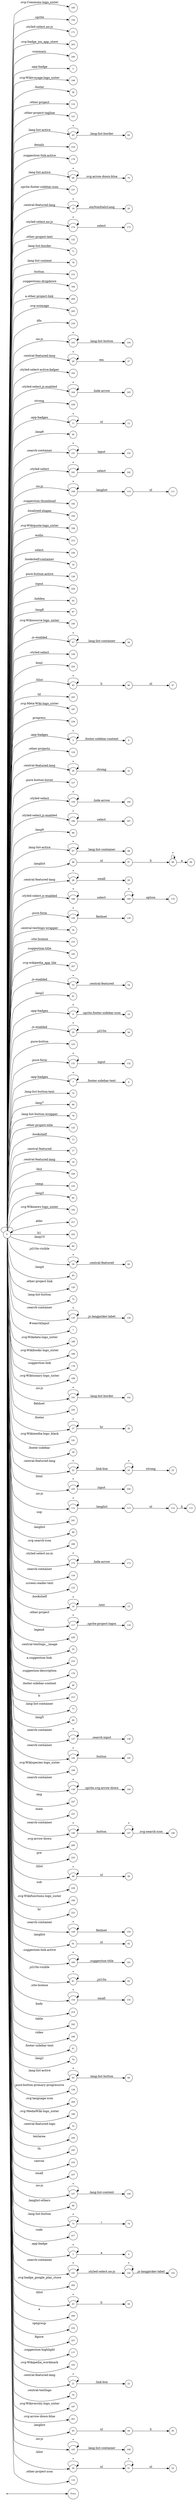 digraph NFA {
  rankdir=LR;
  node [shape=circle, fontsize=10];
  __start [shape=point, label=""];
  __start -> None;
  185 [label="185"];
  142 [label="142"];
  156 [label="156"];
  171 [label="171"];
  203 [label="203"];
  240 [label="240"];
  169 [label="169"];
  68 [label="68"];
  2 [label="2"];
  198 [label="198"];
  36 [label="36"];
  116 [label="116"];
  70 [label="70"];
  121 [label="121"];
  63 [label="63"];
  113 [label="113"];
  218 [label="218"];
  179 [label="179"];
  155 [label="155"];
  69 [label="69"];
  157 [label="157"];
  54 [label="54"];
  19 [label="19"];
  174 [label="174"];
  122 [label="122"];
  71 [label="71"];
  78 [label="78"];
  215 [label="215"];
  110 [label="110"];
  184 [label="184"];
  209 [label="209"];
  10 [label="10"];
  175 [label="175"];
  205 [label="205"];
  219 [label="219"];
  103 [label="103"];
  26 [label="26"];
  163 [label="163"];
  164 [label="164"];
  238 [label="238"];
  104 [label="104"];
  24 [label="24"];
  11 [label="11"];
  56 [label="56"];
  85 [label="85"];
  151 [label="151"];
  161 [label="161"];
  109 [label="109"];
  182 [label="182"];
  22 [label="22"];
  25 [label="25"];
  100 [label="100"];
  194 [label="194"];
  212 [label="212"];
  51 [label="51"];
  29 [label="29"];
  236 [label="236"];
  16 [label="16"];
  8 [label="8"];
  126 [label="126"];
  228 [label="228"];
  42 [label="42"];
  87 [label="87"];
  195 [label="195"];
  57 [label="57"];
  158 [label="158"];
  224 [label="224"];
  95 [label="95"];
  45 [label="45"];
  243 [label="243"];
  226 [label="226"];
  187 [label="187"];
  74 [label="74"];
  234 [label="234"];
  5 [label="5"];
  124 [label="124"];
  30 [label="30"];
  127 [label="127"];
  170 [label="170"];
  159 [label="159"];
  166 [label="166"];
  88 [label="88"];
  64 [label="64"];
  67 [label="67"];
  96 [label="96"];
  102 [label="102"];
  28 [label="28"];
  168 [label="168"];
  118 [label="118"];
  129 [label="129"];
  34 [label="34"];
  153 [label="153"];
  20 [label="20"];
  183 [label="183"];
  207 [label="207"];
  53 [label="53"];
  81 [label="81"];
  165 [label="165"];
  9 [label="9"];
  46 [label="46"];
  58 [label="58"];
  55 [label="55"];
  97 [label="97"];
  125 [label="125"];
  131 [label="131"];
  136 [label="136"];
  62 [label="62"];
  167 [label="167"];
  7 [label="7"];
  75 [label="75"];
  181 [label="181"];
  106 [label="106"];
  86 [label="86"];
  76 [label="76"];
  123 [label="123"];
  13 [label="13"];
  92 [label="92"];
  47 [label="47"];
  49 [label="49"];
  17 [label="17"];
  52 [label="52"];
  18 [label="18"];
  229 [label="229"];
  235 [label="235"];
  82 [label="82"];
  192 [label="192"];
  211 [label="211"];
  222 [label="222"];
  80 [label="80"];
  143 [label="143"];
  59 [label="59"];
  83 [label="83"];
  120 [label="120"];
  72 [label="72"];
  135 [label="135"];
  1 [label="1"];
  152 [label="152"];
  94 [label="94"];
  160 [label="160"];
  189 [label="189"];
  188 [label="188"];
  178 [label="178"];
  199 [label="199"];
  101 [label="101"];
  220 [label="220"];
  37 [label="37"];
  191 [label="191"];
  39 [label="39"];
  23 [label="23"];
  225 [label="225"];
  112 [label="112"];
  241 [label="241"];
  111 [label="111"];
  89 [label="89"];
  206 [label="206"];
  108 [label="108"];
  15 [label="15"];
  172 [label="172"];
  134 [label="134"];
  133 [label="133"];
  14 [label="14"];
  117 [label="117"];
  230 [label="230"];
  35 [label="35"];
  210 [label="210"];
  98 [label="98"];
  176 [label="176"];
  40 [label="40"];
  213 [label="213"];
  77 [label="77"];
  84 [label="84"];
  137 [label="137"];
  144 [label="144"];
  150 [label="150"];
  99 [label="99"];
  196 [label="196"];
  44 [label="44"];
  139 [label="139"];
  227 [label="227"];
  4 [label="4"];
  231 [label="231"];
  146 [label="146"];
  200 [label="200"];
  233 [label="233"];
  48 [label="48"];
  239 [label="239"];
  190 [label="190"];
  223 [label="223"];
  149 [label="149"];
  91 [label="91"];
  180 [label="180"];
  31 [label="31"];
  145 [label="145"];
  130 [label="130"];
  147 [label="147"];
  61 [label="61"];
  154 [label="154"];
  214 [label="214"];
  242 [label="242"];
  246 [label="246"];
  140 [label="140"];
  27 [label="27"];
  41 [label="41"];
  79 [label="79"];
  65 [label="65"];
  6 [label="6"];
  128 [label="128"];
  138 [label="138"];
  204 [label="204"];
  186 [label="186"];
  148 [label="148"];
  32 [label="32"];
  244 [label="244"];
  245 [label="245"];
  216 [label="216"];
  237 [label="237"];
  107 [label="107"];
  90 [label="90"];
  114 [label="114"];
  132 [label="132"];
  60 [label="60"];
  0 [label="0"];
  73 [label="73"];
  173 [label="173"];
  217 [label="217"];
  3 [label="3"];
  141 [label="141"];
  202 [label="202"];
  38 [label="38"];
  43 [label="43"];
  208 [label="208"];
  232 [label="232"];
  162 [label="162"];
  221 [label="221"];
  177 [label="177"];
  193 [label="193"];
  21 [label="21"];
  33 [label="33"];
  12 [label="12"];
  66 [label="66"];
  115 [label="115"];
  197 [label="197"];
  201 [label="201"];
  93 [label="93"];
  105 [label="105"];
  50 [label="50"];
  119 [label="119"];
  { node [shape=doublecircle]; 1 2 4 6 8 10 12 13 15 16 17 18 20 22 25 27 29 31 32 33 34 35 36 38 39 40 41 42 44 47 49 52 54 56 58 60 62 64 66 68 70 71 72 74 75 76 77 78 79 80 81 82 83 84 85 86 87 88 89 90 92 95 99 100 102 104 106 108 111 115 116 118 119 120 121 122 123 124 125 126 127 128 130 132 133 134 136 138 140 143 145 148 150 152 153 155 156 157 158 160 162 163 165 167 170 171 173 175 176 177 178 179 181 182 183 184 185 186 187 188 189 190 191 192 193 194 195 196 197 198 199 200 201 202 203 204 205 206 207 208 209 210 211 212 213 214 215 216 217 218 219 220 221 222 223 224 226 227 228 229 230 231 232 233 234 235 236 237 238 239 240 241 242 243 244 245 246 }
  0 -> 0 [label="*"];
  0 -> 1 [label="#searchInput"];
  0 -> 2 [label=".app-badge"];
  0 -> 3 [label=".app-badge"];
  3 -> 3 [label="*"];
  3 -> 4 [label="a"];
  0 -> 5 [label=".app-badges"];
  5 -> 5 [label="*"];
  5 -> 6 [label=".footer-sidebar-content"];
  0 -> 7 [label=".app-badges"];
  7 -> 7 [label="*"];
  7 -> 8 [label=".footer-sidebar-text"];
  0 -> 9 [label=".app-badges"];
  9 -> 9 [label="*"];
  9 -> 10 [label=".sprite.footer-sidebar-icon"];
  0 -> 11 [label=".app-badges"];
  11 -> 11 [label="*"];
  11 -> 12 [label="ul"];
  0 -> 13 [label=".bookshelf"];
  0 -> 14 [label=".bookshelf"];
  14 -> 14 [label="*"];
  14 -> 15 [label=".text"];
  0 -> 16 [label=".bookshelf-container"];
  0 -> 17 [label=".central-featured"];
  0 -> 18 [label=".central-featured-lang"];
  0 -> 19 [label=".central-featured-lang"];
  19 -> 19 [label="*"];
  19 -> 20 [label=".emNonItalicLang"];
  0 -> 21 [label=".central-featured-lang"];
  21 -> 21 [label="*"];
  21 -> 22 [label=".link-box"];
  0 -> 23 [label=".central-featured-lang"];
  23 -> 23 [label="*"];
  23 -> 24 [label=".link-box"];
  24 -> 24 [label="*"];
  24 -> 25 [label="strong"];
  0 -> 26 [label=".central-featured-lang"];
  26 -> 26 [label="*"];
  26 -> 27 [label="em"];
  0 -> 28 [label=".central-featured-lang"];
  28 -> 28 [label="*"];
  28 -> 29 [label="small"];
  0 -> 30 [label=".central-featured-lang"];
  30 -> 30 [label="*"];
  30 -> 31 [label="strong"];
  0 -> 32 [label=".central-featured-logo"];
  0 -> 33 [label=".central-textlogo"];
  0 -> 34 [label=".central-textlogo-wrapper"];
  0 -> 35 [label=".central-textlogo__image"];
  0 -> 36 [label=".footer"];
  0 -> 37 [label=".footer"];
  37 -> 37 [label="*"];
  37 -> 38 [label="hr"];
  0 -> 39 [label=".footer-sidebar"];
  0 -> 40 [label=".footer-sidebar-content"];
  0 -> 41 [label=".footer-sidebar-text"];
  0 -> 42 [label=".hidden"];
  0 -> 43 [label=".hlist"];
  43 -> 43 [label="*"];
  43 -> 44 [label="li"];
  0 -> 45 [label=".hlist"];
  45 -> 45 [label="*"];
  45 -> 46 [label="li"];
  46 -> 47 [label="ul"];
  0 -> 48 [label=".hlist"];
  48 -> 48 [label="*"];
  48 -> 49 [label="ul"];
  0 -> 50 [label=".hlist"];
  50 -> 50 [label="*"];
  50 -> 51 [label="ul"];
  51 -> 51 [label="*"];
  51 -> 52 [label="ul"];
  0 -> 53 [label=".js-enabled"];
  53 -> 53 [label="*"];
  53 -> 54 [label=".central-featured"];
  0 -> 55 [label=".js-enabled"];
  55 -> 55 [label="*"];
  55 -> 56 [label=".jsl10n"];
  0 -> 57 [label=".js-enabled"];
  57 -> 57 [label="*"];
  57 -> 58 [label=".lang-list-container"];
  0 -> 59 [label=".jsl10n-visible"];
  59 -> 59 [label="*"];
  59 -> 60 [label=".central-featured"];
  0 -> 61 [label=".jsl10n-visible"];
  61 -> 61 [label="*"];
  61 -> 62 [label=".jsl10n"];
  0 -> 63 [label=".lang-list-active"];
  63 -> 63 [label="*"];
  63 -> 64 [label=".lang-list-border"];
  0 -> 65 [label=".lang-list-active"];
  65 -> 65 [label="*"];
  65 -> 66 [label=".lang-list-button"];
  0 -> 67 [label=".lang-list-active"];
  67 -> 67 [label="*"];
  67 -> 68 [label=".lang-list-container"];
  0 -> 69 [label=".lang-list-active"];
  69 -> 69 [label="*"];
  69 -> 70 [label=".svg-arrow-down-blue"];
  0 -> 71 [label=".lang-list-border"];
  0 -> 72 [label=".lang-list-button"];
  0 -> 73 [label=".lang-list-button"];
  73 -> 73 [label="*"];
  73 -> 74 [label="i"];
  0 -> 75 [label=".lang-list-button-text"];
  0 -> 76 [label=".lang-list-button-wrapper"];
  0 -> 77 [label=".lang-list-container"];
  0 -> 78 [label=".lang-list-content"];
  0 -> 79 [label=".lang1"];
  0 -> 80 [label=".lang10"];
  0 -> 81 [label=".lang2"];
  0 -> 82 [label=".lang3"];
  0 -> 83 [label=".lang4"];
  0 -> 84 [label=".lang5"];
  0 -> 85 [label=".lang6"];
  0 -> 86 [label=".lang7"];
  0 -> 87 [label=".lang8"];
  0 -> 88 [label=".lang9"];
  0 -> 89 [label=".langlist"];
  0 -> 90 [label=".langlist-others"];
  0 -> 91 [label=".langlist"];
  91 -> 92 [label="ul"];
  0 -> 93 [label=".langlist"];
  93 -> 94 [label="ul"];
  94 -> 95 [label="li"];
  0 -> 96 [label=".langlist"];
  96 -> 97 [label="ul"];
  97 -> 98 [label="li"];
  98 -> 98 [label="*"];
  98 -> 99 [label="a"];
  0 -> 100 [label=".localized-slogan"];
  0 -> 101 [label=".no-js"];
  101 -> 101 [label="*"];
  101 -> 102 [label=".lang-list-border"];
  0 -> 103 [label=".no-js"];
  103 -> 103 [label="*"];
  103 -> 104 [label=".lang-list-button"];
  0 -> 105 [label=".no-js"];
  105 -> 105 [label="*"];
  105 -> 106 [label=".lang-list-container"];
  0 -> 107 [label=".no-js"];
  107 -> 107 [label="*"];
  107 -> 108 [label=".lang-list-content"];
  0 -> 109 [label=".no-js"];
  109 -> 109 [label="*"];
  109 -> 110 [label=".langlist"];
  110 -> 111 [label="ul"];
  0 -> 112 [label=".no-js"];
  112 -> 112 [label="*"];
  112 -> 113 [label=".langlist"];
  113 -> 114 [label="ul"];
  114 -> 115 [label="li"];
  0 -> 116 [label=".other-project"];
  0 -> 117 [label=".other-project"];
  117 -> 117 [label="*"];
  117 -> 118 [label=".sprite-project-logos"];
  0 -> 119 [label=".other-project-icon"];
  0 -> 120 [label=".other-project-link"];
  0 -> 121 [label=".other-project-tagline"];
  0 -> 122 [label=".other-project-text"];
  0 -> 123 [label=".other-project-title"];
  0 -> 124 [label=".other-projects"];
  0 -> 125 [label=".pure-button"];
  0 -> 126 [label=".pure-button-active"];
  0 -> 127 [label=".pure-button-hover"];
  0 -> 128 [label=".pure-button-primary-progressive"];
  0 -> 129 [label=".pure-form"];
  129 -> 129 [label="*"];
  129 -> 130 [label="fieldset"];
  0 -> 131 [label=".pure-form"];
  131 -> 131 [label="*"];
  131 -> 132 [label="input"];
  0 -> 133 [label=".screen-reader-text"];
  0 -> 134 [label=".search-container"];
  0 -> 135 [label=".search-container"];
  135 -> 135 [label="*"];
  135 -> 136 [label=".js-langpicker-label"];
  0 -> 137 [label=".search-container"];
  137 -> 137 [label="*"];
  137 -> 138 [label=".search-input"];
  0 -> 139 [label=".search-container"];
  139 -> 139 [label="*"];
  139 -> 140 [label=".sprite.svg-arrow-down"];
  0 -> 141 [label=".search-container"];
  141 -> 141 [label="*"];
  141 -> 142 [label=".styled-select.no-js"];
  142 -> 142 [label="*"];
  142 -> 143 [label=".js-langpicker-label"];
  0 -> 144 [label=".search-container"];
  144 -> 144 [label="*"];
  144 -> 145 [label="button"];
  0 -> 146 [label=".search-container"];
  146 -> 146 [label="*"];
  146 -> 147 [label="button"];
  147 -> 147 [label="*"];
  147 -> 148 [label=".svg-search-icon"];
  0 -> 149 [label=".search-container"];
  149 -> 149 [label="*"];
  149 -> 150 [label="fieldset"];
  0 -> 151 [label=".search-container"];
  151 -> 151 [label="*"];
  151 -> 152 [label="input"];
  0 -> 153 [label=".site-license"];
  0 -> 154 [label=".site-license"];
  154 -> 154 [label="*"];
  154 -> 155 [label="small"];
  0 -> 156 [label=".sprite"];
  0 -> 157 [label=".sprite.footer-sidebar-icon"];
  0 -> 158 [label=".styled-select"];
  0 -> 159 [label=".styled-select"];
  159 -> 159 [label="*"];
  159 -> 160 [label=".hide-arrow"];
  0 -> 161 [label=".styled-select"];
  161 -> 161 [label="*"];
  161 -> 162 [label="select"];
  0 -> 163 [label=".styled-select-active-helper"];
  0 -> 164 [label=".styled-select.js-enabled"];
  164 -> 164 [label="*"];
  164 -> 165 [label=".hide-arrow"];
  0 -> 166 [label=".styled-select.js-enabled"];
  166 -> 166 [label="*"];
  166 -> 167 [label="select"];
  0 -> 168 [label=".styled-select.js-enabled"];
  168 -> 168 [label="*"];
  168 -> 169 [label="select"];
  169 -> 169 [label="*"];
  169 -> 170 [label="option"];
  0 -> 171 [label=".styled-select.no-js"];
  0 -> 172 [label=".styled-select.no-js"];
  172 -> 172 [label="*"];
  172 -> 173 [label=".hide-arrow"];
  0 -> 174 [label=".styled-select.no-js"];
  174 -> 174 [label="*"];
  174 -> 175 [label="select"];
  0 -> 176 [label=".suggestion-description"];
  0 -> 177 [label=".suggestion-highlight"];
  0 -> 178 [label=".suggestion-link"];
  0 -> 179 [label=".suggestion-link.active"];
  0 -> 180 [label=".suggestion-link.active"];
  180 -> 180 [label="*"];
  180 -> 181 [label=".suggestion-title"];
  0 -> 182 [label=".suggestion-thumbnail"];
  0 -> 183 [label=".suggestion-title"];
  0 -> 184 [label=".suggestions-dropdown"];
  0 -> 185 [label=".svg-Commons-logo_sister"];
  0 -> 186 [label=".svg-MediaWiki-logo_sister"];
  0 -> 187 [label=".svg-Meta-Wiki-logo_sister"];
  0 -> 188 [label=".svg-Wikibooks-logo_sister"];
  0 -> 189 [label=".svg-Wikidata-logo_sister"];
  0 -> 190 [label=".svg-Wikifunctions-logo_sister"];
  0 -> 191 [label=".svg-Wikimedia-logo_black"];
  0 -> 192 [label=".svg-Wikinews-logo_sister"];
  0 -> 193 [label=".svg-Wikipedia_wordmark"];
  0 -> 194 [label=".svg-Wikiquote-logo_sister"];
  0 -> 195 [label=".svg-Wikisource-logo_sister"];
  0 -> 196 [label=".svg-Wikispecies-logo_sister"];
  0 -> 197 [label=".svg-Wikiversity-logo_sister"];
  0 -> 198 [label=".svg-Wikivoyage-logo_sister"];
  0 -> 199 [label=".svg-Wiktionary-logo_sister"];
  0 -> 200 [label=".svg-arrow-down"];
  0 -> 201 [label=".svg-arrow-down-blue"];
  0 -> 202 [label=".svg-badge_google_play_store"];
  0 -> 203 [label=".svg-badge_ios_app_store"];
  0 -> 204 [label=".svg-language-icon"];
  0 -> 205 [label=".svg-noimage"];
  0 -> 206 [label=".svg-search-icon"];
  0 -> 207 [label=".svg-wikipedia_app_tile"];
  0 -> 208 [label="a"];
  0 -> 209 [label="a.other-project-link"];
  0 -> 210 [label="a.suggestion-link"];
  0 -> 211 [label="abbr"];
  0 -> 212 [label="audio"];
  0 -> 213 [label="b"];
  0 -> 214 [label="body"];
  0 -> 215 [label="button"];
  0 -> 216 [label="canvas"];
  0 -> 217 [label="code"];
  0 -> 218 [label="details"];
  0 -> 219 [label="dfn"];
  0 -> 220 [label="fieldset"];
  0 -> 221 [label="figure"];
  0 -> 222 [label="h1"];
  0 -> 223 [label="hr"];
  0 -> 224 [label="html"];
  0 -> 225 [label="html"];
  225 -> 225 [label="*"];
  225 -> 226 [label="input"];
  0 -> 227 [label="img"];
  0 -> 228 [label="input"];
  0 -> 229 [label="kbd"];
  0 -> 230 [label="legend"];
  0 -> 231 [label="main"];
  0 -> 232 [label="optgroup"];
  0 -> 233 [label="pre"];
  0 -> 234 [label="progress"];
  0 -> 235 [label="samp"];
  0 -> 236 [label="select"];
  0 -> 237 [label="small"];
  0 -> 238 [label="strong"];
  0 -> 239 [label="sub"];
  0 -> 240 [label="summary"];
  0 -> 241 [label="sup"];
  0 -> 242 [label="table"];
  0 -> 243 [label="td"];
  0 -> 244 [label="textarea"];
  0 -> 245 [label="th"];
  0 -> 246 [label="video"];
}
